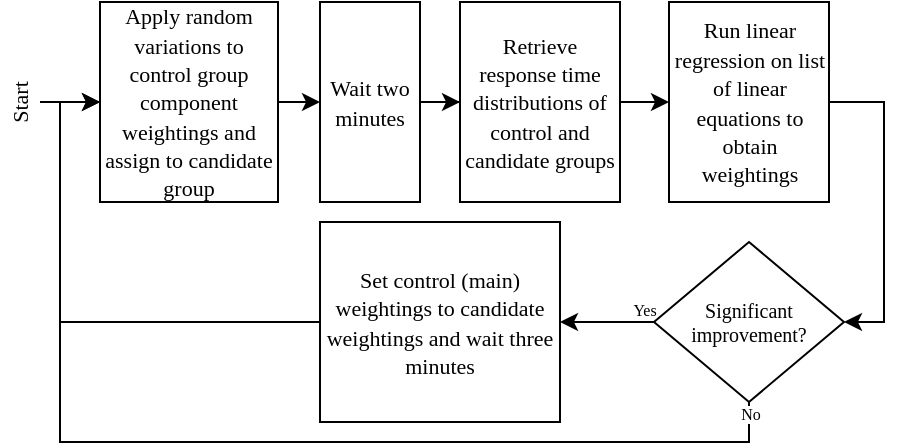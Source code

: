 <mxfile version="14.7.7" type="github">
  <diagram id="whum5KUoKy-AiShSeKjw" name="Page-1">
    <mxGraphModel dx="1178" dy="609" grid="1" gridSize="10" guides="1" tooltips="1" connect="1" arrows="1" fold="1" page="1" pageScale="1" pageWidth="1169" pageHeight="827" math="0" shadow="0">
      <root>
        <mxCell id="0" />
        <mxCell id="1" parent="0" />
        <mxCell id="7800FAnf7w5shlVnYeUa-6" style="edgeStyle=orthogonalEdgeStyle;rounded=0;orthogonalLoop=1;jettySize=auto;html=1;entryX=0;entryY=0.5;entryDx=0;entryDy=0;fontFamily=Georgia;startArrow=none;startFill=0;endArrow=classic;endFill=1;" parent="1" source="T9op1pWDXtT6hMXo4TAV-2" target="7800FAnf7w5shlVnYeUa-3" edge="1">
          <mxGeometry relative="1" as="geometry" />
        </mxCell>
        <mxCell id="cBc5ip0D68nON8SmHcBV-12" style="edgeStyle=orthogonalEdgeStyle;rounded=0;orthogonalLoop=1;jettySize=auto;html=1;fontFamily=Georgia;fontSize=8;endArrow=none;endFill=0;startArrow=classic;startFill=1;" parent="1" source="T9op1pWDXtT6hMXo4TAV-2" edge="1">
          <mxGeometry relative="1" as="geometry">
            <mxPoint x="240" y="360" as="targetPoint" />
          </mxGeometry>
        </mxCell>
        <mxCell id="T9op1pWDXtT6hMXo4TAV-2" value="&lt;font face=&quot;Georgia&quot;&gt;&lt;span style=&quot;font-size: 11px&quot;&gt;Apply random variations to control group component weightings and assign to candidate group&lt;/span&gt;&lt;/font&gt;" style="rounded=0;whiteSpace=wrap;html=1;" parent="1" vertex="1">
          <mxGeometry x="260" y="310" width="89" height="100" as="geometry" />
        </mxCell>
        <mxCell id="7800FAnf7w5shlVnYeUa-9" style="edgeStyle=orthogonalEdgeStyle;rounded=0;orthogonalLoop=1;jettySize=auto;html=1;entryX=0;entryY=0.5;entryDx=0;entryDy=0;fontFamily=Georgia;startArrow=none;startFill=0;endArrow=classic;endFill=1;" parent="1" source="7800FAnf7w5shlVnYeUa-3" target="7800FAnf7w5shlVnYeUa-8" edge="1">
          <mxGeometry relative="1" as="geometry" />
        </mxCell>
        <mxCell id="7800FAnf7w5shlVnYeUa-3" value="&lt;font face=&quot;Georgia&quot;&gt;&lt;span style=&quot;font-size: 11px&quot;&gt;Wait two minutes&lt;/span&gt;&lt;/font&gt;" style="rounded=0;whiteSpace=wrap;html=1;" parent="1" vertex="1">
          <mxGeometry x="370" y="310" width="50" height="100" as="geometry" />
        </mxCell>
        <mxCell id="7800FAnf7w5shlVnYeUa-11" style="edgeStyle=orthogonalEdgeStyle;rounded=0;orthogonalLoop=1;jettySize=auto;html=1;entryX=0;entryY=0.5;entryDx=0;entryDy=0;fontFamily=Georgia;startArrow=none;startFill=0;endArrow=classic;endFill=1;" parent="1" source="7800FAnf7w5shlVnYeUa-8" target="7800FAnf7w5shlVnYeUa-10" edge="1">
          <mxGeometry relative="1" as="geometry" />
        </mxCell>
        <mxCell id="7800FAnf7w5shlVnYeUa-8" value="&lt;font face=&quot;Georgia&quot;&gt;&lt;span style=&quot;font-size: 11px&quot;&gt;Retrieve response time distributions of control and candidate groups&lt;/span&gt;&lt;/font&gt;" style="rounded=0;whiteSpace=wrap;html=1;" parent="1" vertex="1">
          <mxGeometry x="440" y="310" width="80" height="100" as="geometry" />
        </mxCell>
        <mxCell id="3rzmkG7fn2VMiRptU1J5-2" style="edgeStyle=orthogonalEdgeStyle;rounded=0;orthogonalLoop=1;jettySize=auto;html=1;entryX=1;entryY=0.5;entryDx=0;entryDy=0;fontFamily=Georgia;fontSize=11;startArrow=none;startFill=0;endArrow=classic;endFill=1;exitX=1;exitY=0.5;exitDx=0;exitDy=0;" parent="1" source="7800FAnf7w5shlVnYeUa-10" target="cBc5ip0D68nON8SmHcBV-1" edge="1">
          <mxGeometry relative="1" as="geometry" />
        </mxCell>
        <mxCell id="7800FAnf7w5shlVnYeUa-10" value="&lt;font face=&quot;Georgia&quot;&gt;&lt;span style=&quot;font-size: 11px&quot;&gt;Run linear regression on list of linear equations to obtain weightings&lt;/span&gt;&lt;/font&gt;" style="rounded=0;whiteSpace=wrap;html=1;" parent="1" vertex="1">
          <mxGeometry x="544.5" y="310" width="80" height="100" as="geometry" />
        </mxCell>
        <mxCell id="cBc5ip0D68nON8SmHcBV-5" style="edgeStyle=orthogonalEdgeStyle;rounded=0;orthogonalLoop=1;jettySize=auto;html=1;entryX=1;entryY=0.5;entryDx=0;entryDy=0;fontFamily=Georgia;fontSize=8;" parent="1" source="cBc5ip0D68nON8SmHcBV-1" target="cBc5ip0D68nON8SmHcBV-9" edge="1">
          <mxGeometry relative="1" as="geometry">
            <mxPoint x="520" y="470" as="targetPoint" />
          </mxGeometry>
        </mxCell>
        <mxCell id="cBc5ip0D68nON8SmHcBV-6" value="Yes" style="edgeLabel;html=1;align=center;verticalAlign=middle;resizable=0;points=[];fontSize=8;fontFamily=Georgia;" parent="cBc5ip0D68nON8SmHcBV-5" vertex="1" connectable="0">
          <mxGeometry x="-0.829" relative="1" as="geometry">
            <mxPoint x="-1" y="-6" as="offset" />
          </mxGeometry>
        </mxCell>
        <mxCell id="3rzmkG7fn2VMiRptU1J5-4" style="edgeStyle=orthogonalEdgeStyle;rounded=0;orthogonalLoop=1;jettySize=auto;html=1;entryX=0;entryY=0.5;entryDx=0;entryDy=0;fontFamily=Georgia;fontSize=11;startArrow=none;startFill=0;endArrow=none;endFill=0;" parent="1" source="cBc5ip0D68nON8SmHcBV-1" target="T9op1pWDXtT6hMXo4TAV-2" edge="1">
          <mxGeometry relative="1" as="geometry">
            <Array as="points">
              <mxPoint x="584" y="530" />
              <mxPoint x="240" y="530" />
              <mxPoint x="240" y="360" />
            </Array>
          </mxGeometry>
        </mxCell>
        <mxCell id="3rzmkG7fn2VMiRptU1J5-9" value="No" style="edgeLabel;html=1;align=center;verticalAlign=middle;resizable=0;points=[];fontSize=8;fontFamily=Georgia;" parent="3rzmkG7fn2VMiRptU1J5-4" vertex="1" connectable="0">
          <mxGeometry x="-0.984" y="1" relative="1" as="geometry">
            <mxPoint x="-1" y="1" as="offset" />
          </mxGeometry>
        </mxCell>
        <mxCell id="cBc5ip0D68nON8SmHcBV-1" value="Significant improvement?&lt;br&gt;" style="rhombus;whiteSpace=wrap;html=1;fontFamily=Georgia;fontSize=10;" parent="1" vertex="1">
          <mxGeometry x="537" y="430" width="95" height="80" as="geometry" />
        </mxCell>
        <mxCell id="3rzmkG7fn2VMiRptU1J5-6" style="edgeStyle=orthogonalEdgeStyle;rounded=0;orthogonalLoop=1;jettySize=auto;html=1;fontFamily=Georgia;fontSize=11;startArrow=none;startFill=0;endArrow=none;endFill=0;" parent="1" source="cBc5ip0D68nON8SmHcBV-9" edge="1">
          <mxGeometry relative="1" as="geometry">
            <mxPoint x="240" y="470" as="targetPoint" />
          </mxGeometry>
        </mxCell>
        <mxCell id="cBc5ip0D68nON8SmHcBV-9" value="&lt;font face=&quot;Georgia&quot;&gt;&lt;span style=&quot;font-size: 11px&quot;&gt;Set control (main) weightings to candidate weightings and wait three minutes&lt;/span&gt;&lt;/font&gt;" style="rounded=0;whiteSpace=wrap;html=1;" parent="1" vertex="1">
          <mxGeometry x="370" y="420" width="120" height="100" as="geometry" />
        </mxCell>
        <mxCell id="DwZ0Luhlg-ZD6dRLvjhN-1" value="" style="edgeStyle=orthogonalEdgeStyle;rounded=0;orthogonalLoop=1;jettySize=auto;html=1;" edge="1" parent="1" source="cBc5ip0D68nON8SmHcBV-14" target="T9op1pWDXtT6hMXo4TAV-2">
          <mxGeometry relative="1" as="geometry" />
        </mxCell>
        <mxCell id="cBc5ip0D68nON8SmHcBV-14" value="Start" style="text;html=1;strokeColor=none;fillColor=none;align=center;verticalAlign=middle;whiteSpace=wrap;rounded=0;fontFamily=Georgia;fontSize=11;rotation=-90;" parent="1" vertex="1">
          <mxGeometry x="200" y="350" width="40" height="20" as="geometry" />
        </mxCell>
      </root>
    </mxGraphModel>
  </diagram>
</mxfile>
